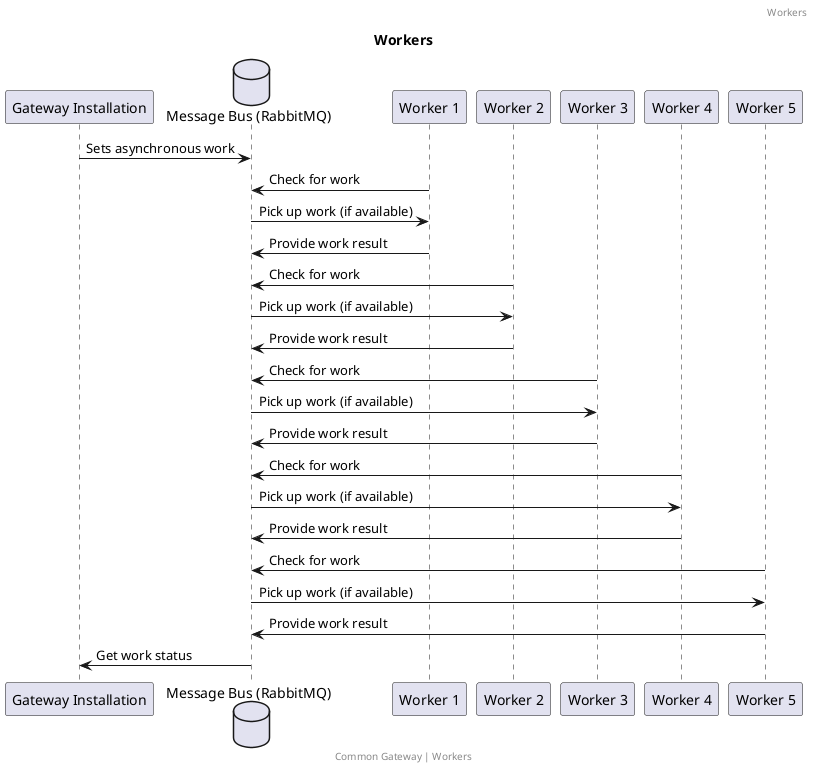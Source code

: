 @startuml
title: Workers
footer: Common Gateway | Workers
header: Workers

participant "Gateway Installation" as GI
database "Message Bus (RabbitMQ)" as MB
participant "Worker 1" as GC1
participant "Worker 2" as GC2
participant "Worker 3" as GC3
participant "Worker 4" as GC4
participant "Worker 5" as GC5

GI -> MB : Sets asynchronous work

GC1 -> MB : Check for work
MB -> GC1 : Pick up work (if available)
GC1 -> MB : Provide work result
GC2 -> MB : Check for work
MB -> GC2 : Pick up work (if available)
GC2 -> MB : Provide work result
GC3 -> MB : Check for work
MB -> GC3 : Pick up work (if available)
GC3 -> MB : Provide work result
GC4 -> MB : Check for work
MB -> GC4 : Pick up work (if available)
GC4 -> MB : Provide work result
GC5 -> MB : Check for work
MB -> GC5 : Pick up work (if available)
GC5 -> MB : Provide work result

MB -> GI : Get work status
@enduml